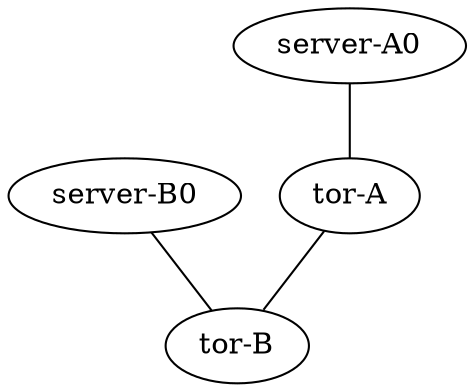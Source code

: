 graph vx {
"tor-A" [function="host" vagrant="eth1" os="hashicorp/bionic64" version="1.0.282" memory="500" config="./helper_scripts/config_production_server.sh" ]
"server-A0" [function="host" vagrant="eth1" os="hashicorp/bionic64" version="1.0.282" memory="500" config="./helper_scripts/config_production_server.sh" ]

"tor-B" [function="host" vagrant="eth1" os="hashicorp/bionic64" version="1.0.282" memory="500" config="./helper_scripts/config_production_server.sh" ]
"server-B0" [function="host" vagrant="eth1" os="hashicorp/bionic64" version="1.0.282" memory="500" config="./helper_scripts/config_production_server.sh" ]

"server-A0":"eth1" -- "tor-A":"eth1" [left_mac="00:01:00:11:11:01"][right_mac="00:10:00:11:11:01"]
"server-B0":"eth1" -- "tor-B":"eth1" [left_mac="00:02:00:11:11:01"][right_mac="00:20:00:11:11:01"]
"tor-A":"eth2" -- "tor-B":"eth2" [left_mac="00:20:00:00:00:22"][right_mac="00:20:00:00:00:00"]

}
